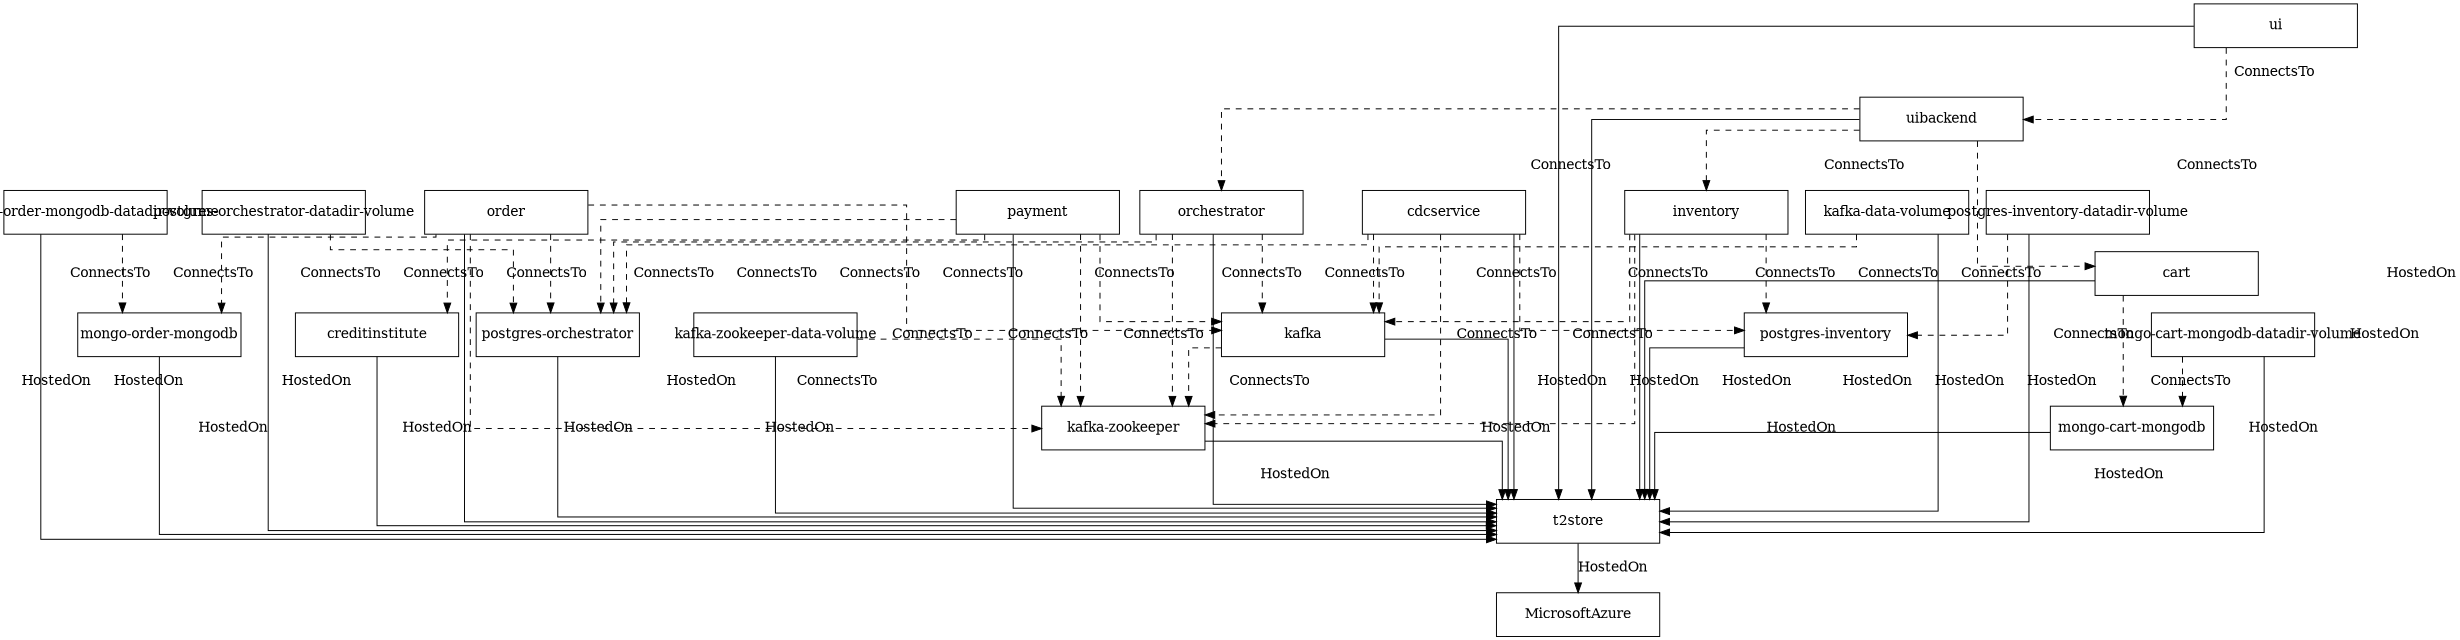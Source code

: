 strict digraph {
    graph [dpi=96.0, ratio="compress", size="16.4,8.89", splines="ortho"]
    node [fixedsize="true", shape="polygon",  width=2.34, height=0.63]
    edge [label="HostedOn", style="solid"]
    "t2store"
    "MicrosoftAzure"
    "mongo-cart-mongodb"
    "mongo-cart-mongodb-datadir-volume"
    "mongo-order-mongodb"
    "mongo-order-mongodb-datadir-volume"
    "kafka"
    "kafka-zookeeper"
    "kafka-data-volume"
    "kafka-zookeeper-data-volume"
    "orchestrator"
    "cart"
    "inventory"
    "postgres-orchestrator"
    "uibackend"
    "order"
    "ui"
    "payment"
    "creditinstitute"
    "cdcservice"
    "postgres-inventory"
    "postgres-inventory-datadir-volume"
    "postgres-orchestrator-datadir-volume"
    "postgres-orchestrator" -> "t2store"
    "postgres-orchestrator-datadir-volume" -> "t2store"
    "creditinstitute" -> "t2store"
    "postgres-inventory" -> "t2store"
    "mongo-order-mongodb" -> "t2store"
    "kafka-zookeeper" -> "t2store"
    "kafka-zookeeper-data-volume" -> "t2store"
    "cdcservice" -> "t2store"
    "postgres-inventory-datadir-volume" -> "t2store"
    "inventory" -> "t2store"
    "cart" -> "t2store"
    "uibackend" -> "t2store"
    "orchestrator" -> "t2store"
    "mongo-cart-mongodb-datadir-volume" -> "t2store"
    "t2store" -> "MicrosoftAzure"
    "kafka-data-volume" -> "t2store"
    "ui" -> "t2store"
    "kafka" -> "t2store"
    "mongo-order-mongodb-datadir-volume" -> "t2store"
    "payment" -> "t2store"
    "mongo-cart-mongodb" -> "t2store"
    "order" -> "t2store"
    subgraph {
        edge [label="ConnectsTo", style="dashed"]
        "postgres-orchestrator-datadir-volume" -> "postgres-orchestrator"
        "kafka-zookeeper-data-volume" -> "kafka-zookeeper"
        "cdcservice" -> { "postgres-orchestrator" "postgres-inventory" "kafka" "kafka-zookeeper" } [weight=2]
        "postgres-inventory-datadir-volume" -> "postgres-inventory"
        "inventory" -> { "postgres-inventory" "kafka" "kafka-zookeeper" } [weight=2]
        "cart" -> "mongo-cart-mongodb"
        "uibackend" -> { "cart" "orchestrator" "inventory" } [weight=2]
        "orchestrator" -> { "postgres-orchestrator" "kafka" "kafka-zookeeper" } [weight=2]
        "mongo-cart-mongodb-datadir-volume" -> "mongo-cart-mongodb"
        "kafka-data-volume" -> "kafka"
        "ui" -> "uibackend"
        "kafka" -> "kafka-zookeeper"
        "mongo-order-mongodb-datadir-volume" -> "mongo-order-mongodb"
        "payment" -> { "postgres-orchestrator" "creditinstitute" "kafka" "kafka-zookeeper" } [weight=2]
        "order" -> { "postgres-orchestrator" "mongo-order-mongodb" "kafka" "kafka-zookeeper" } [weight=2]
    }
}